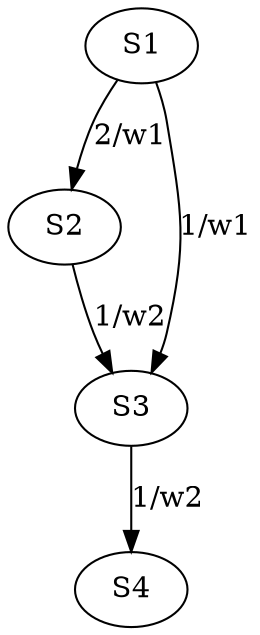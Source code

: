digraph machine {
S1 [label = "S1"]
S2 [label = "S2"]
S3 [label = "S3"]
S4 [label = "S4"]

S1 -> S3 [label = "1/w1"]
S1 -> S2 [label = "2/w1"]
S2 -> S3 [label = "1/w2"]
S3 -> S4 [label = "1/w2"]
}

